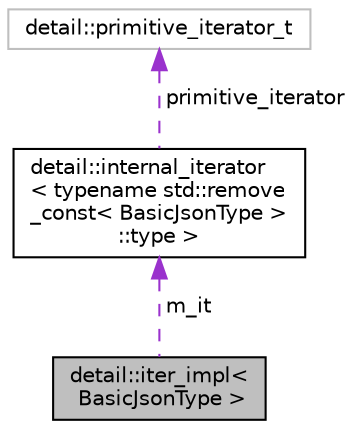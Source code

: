 digraph "detail::iter_impl&lt; BasicJsonType &gt;"
{
 // LATEX_PDF_SIZE
  edge [fontname="Helvetica",fontsize="10",labelfontname="Helvetica",labelfontsize="10"];
  node [fontname="Helvetica",fontsize="10",shape=record];
  Node1 [label="detail::iter_impl\<\l BasicJsonType \>",height=0.2,width=0.4,color="black", fillcolor="grey75", style="filled", fontcolor="black",tooltip="a template for a bidirectional iterator for the basic_json class This class implements a both iterato..."];
  Node2 -> Node1 [dir="back",color="darkorchid3",fontsize="10",style="dashed",label=" m_it" ,fontname="Helvetica"];
  Node2 [label="detail::internal_iterator\l\< typename std::remove\l_const\< BasicJsonType \>\l::type \>",height=0.2,width=0.4,color="black", fillcolor="white", style="filled",URL="$structdetail_1_1internal__iterator.html",tooltip=" "];
  Node3 -> Node2 [dir="back",color="darkorchid3",fontsize="10",style="dashed",label=" primitive_iterator" ,fontname="Helvetica"];
  Node3 [label="detail::primitive_iterator_t",height=0.2,width=0.4,color="grey75", fillcolor="white", style="filled",URL="$classdetail_1_1primitive__iterator__t.html",tooltip=" "];
}

